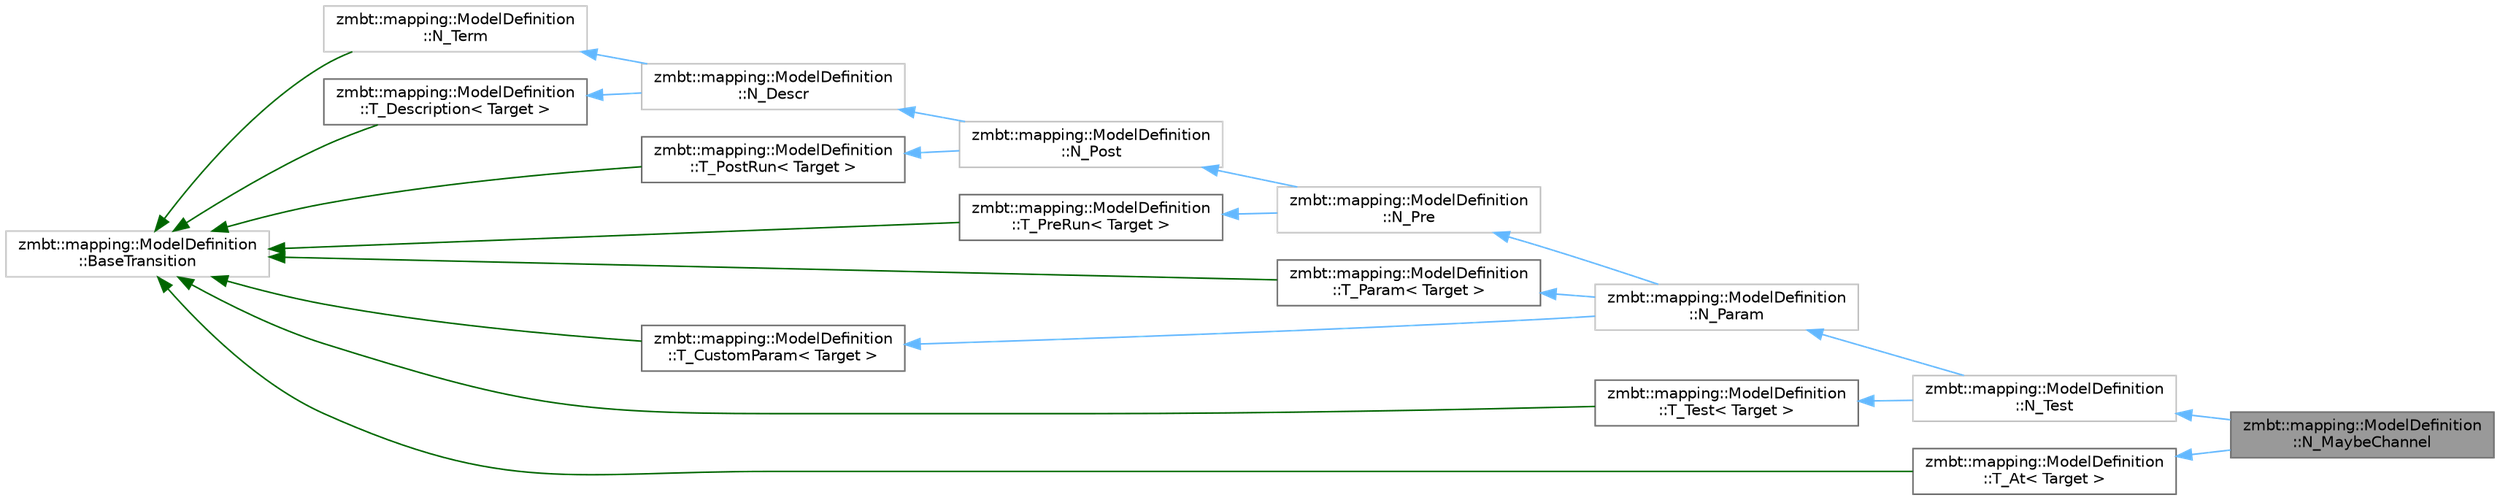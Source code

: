 digraph "zmbt::mapping::ModelDefinition::N_MaybeChannel"
{
 // LATEX_PDF_SIZE
  bgcolor="transparent";
  edge [fontname=Helvetica,fontsize=10,labelfontname=Helvetica,labelfontsize=10];
  node [fontname=Helvetica,fontsize=10,shape=box,height=0.2,width=0.4];
  rankdir="LR";
  Node1 [id="Node000001",label="zmbt::mapping::ModelDefinition\l::N_MaybeChannel",height=0.2,width=0.4,color="gray40", fillcolor="grey60", style="filled", fontcolor="black",tooltip=" "];
  Node2 -> Node1 [id="edge1_Node000001_Node000002",dir="back",color="steelblue1",style="solid",tooltip=" "];
  Node2 [id="Node000002",label="zmbt::mapping::ModelDefinition\l::N_Test",height=0.2,width=0.4,color="grey75", fillcolor="white", style="filled",URL="$classzmbt_1_1mapping_1_1ModelDefinition_1_1N__Test.html",tooltip=" "];
  Node3 -> Node2 [id="edge2_Node000002_Node000003",dir="back",color="steelblue1",style="solid",tooltip=" "];
  Node3 [id="Node000003",label="zmbt::mapping::ModelDefinition\l::N_Param",height=0.2,width=0.4,color="grey75", fillcolor="white", style="filled",URL="$classzmbt_1_1mapping_1_1ModelDefinition_1_1N__Param.html",tooltip=" "];
  Node4 -> Node3 [id="edge3_Node000003_Node000004",dir="back",color="steelblue1",style="solid",tooltip=" "];
  Node4 [id="Node000004",label="zmbt::mapping::ModelDefinition\l::N_Pre",height=0.2,width=0.4,color="grey75", fillcolor="white", style="filled",URL="$classzmbt_1_1mapping_1_1ModelDefinition_1_1N__Pre.html",tooltip=" "];
  Node5 -> Node4 [id="edge4_Node000004_Node000005",dir="back",color="steelblue1",style="solid",tooltip=" "];
  Node5 [id="Node000005",label="zmbt::mapping::ModelDefinition\l::N_Post",height=0.2,width=0.4,color="grey75", fillcolor="white", style="filled",URL="$classzmbt_1_1mapping_1_1ModelDefinition_1_1N__Post.html",tooltip=" "];
  Node6 -> Node5 [id="edge5_Node000005_Node000006",dir="back",color="steelblue1",style="solid",tooltip=" "];
  Node6 [id="Node000006",label="zmbt::mapping::ModelDefinition\l::N_Descr",height=0.2,width=0.4,color="grey75", fillcolor="white", style="filled",URL="$classzmbt_1_1mapping_1_1ModelDefinition_1_1N__Descr.html",tooltip=" "];
  Node7 -> Node6 [id="edge6_Node000006_Node000007",dir="back",color="steelblue1",style="solid",tooltip=" "];
  Node7 [id="Node000007",label="zmbt::mapping::ModelDefinition\l::N_Term",height=0.2,width=0.4,color="grey75", fillcolor="white", style="filled",URL="$classzmbt_1_1mapping_1_1ModelDefinition_1_1N__Term.html",tooltip=" "];
  Node8 -> Node7 [id="edge7_Node000007_Node000008",dir="back",color="darkgreen",style="solid",tooltip=" "];
  Node8 [id="Node000008",label="zmbt::mapping::ModelDefinition\l::BaseTransition",height=0.2,width=0.4,color="grey75", fillcolor="white", style="filled",URL="$classzmbt_1_1mapping_1_1ModelDefinition_1_1BaseTransition.html",tooltip=" "];
  Node9 -> Node6 [id="edge8_Node000006_Node000009",dir="back",color="steelblue1",style="solid",tooltip=" "];
  Node9 [id="Node000009",label="zmbt::mapping::ModelDefinition\l::T_Description\< Target \>",height=0.2,width=0.4,color="gray40", fillcolor="white", style="filled",tooltip=" "];
  Node8 -> Node9 [id="edge9_Node000009_Node000008",dir="back",color="darkgreen",style="solid",tooltip=" "];
  Node10 -> Node5 [id="edge10_Node000005_Node000010",dir="back",color="steelblue1",style="solid",tooltip=" "];
  Node10 [id="Node000010",label="zmbt::mapping::ModelDefinition\l::T_PostRun\< Target \>",height=0.2,width=0.4,color="gray40", fillcolor="white", style="filled",tooltip=" "];
  Node8 -> Node10 [id="edge11_Node000010_Node000008",dir="back",color="darkgreen",style="solid",tooltip=" "];
  Node11 -> Node4 [id="edge12_Node000004_Node000011",dir="back",color="steelblue1",style="solid",tooltip=" "];
  Node11 [id="Node000011",label="zmbt::mapping::ModelDefinition\l::T_PreRun\< Target \>",height=0.2,width=0.4,color="gray40", fillcolor="white", style="filled",tooltip=" "];
  Node8 -> Node11 [id="edge13_Node000011_Node000008",dir="back",color="darkgreen",style="solid",tooltip=" "];
  Node12 -> Node3 [id="edge14_Node000003_Node000012",dir="back",color="steelblue1",style="solid",tooltip=" "];
  Node12 [id="Node000012",label="zmbt::mapping::ModelDefinition\l::T_Param\< Target \>",height=0.2,width=0.4,color="gray40", fillcolor="white", style="filled",tooltip=" "];
  Node8 -> Node12 [id="edge15_Node000012_Node000008",dir="back",color="darkgreen",style="solid",tooltip=" "];
  Node13 -> Node3 [id="edge16_Node000003_Node000013",dir="back",color="steelblue1",style="solid",tooltip=" "];
  Node13 [id="Node000013",label="zmbt::mapping::ModelDefinition\l::T_CustomParam\< Target \>",height=0.2,width=0.4,color="gray40", fillcolor="white", style="filled",tooltip=" "];
  Node8 -> Node13 [id="edge17_Node000013_Node000008",dir="back",color="darkgreen",style="solid",tooltip=" "];
  Node14 -> Node2 [id="edge18_Node000002_Node000014",dir="back",color="steelblue1",style="solid",tooltip=" "];
  Node14 [id="Node000014",label="zmbt::mapping::ModelDefinition\l::T_Test\< Target \>",height=0.2,width=0.4,color="gray40", fillcolor="white", style="filled",tooltip=" "];
  Node8 -> Node14 [id="edge19_Node000014_Node000008",dir="back",color="darkgreen",style="solid",tooltip=" "];
  Node15 -> Node1 [id="edge20_Node000001_Node000015",dir="back",color="steelblue1",style="solid",tooltip=" "];
  Node15 [id="Node000015",label="zmbt::mapping::ModelDefinition\l::T_At\< Target \>",height=0.2,width=0.4,color="gray40", fillcolor="white", style="filled",tooltip=" "];
  Node8 -> Node15 [id="edge21_Node000015_Node000008",dir="back",color="darkgreen",style="solid",tooltip=" "];
}
